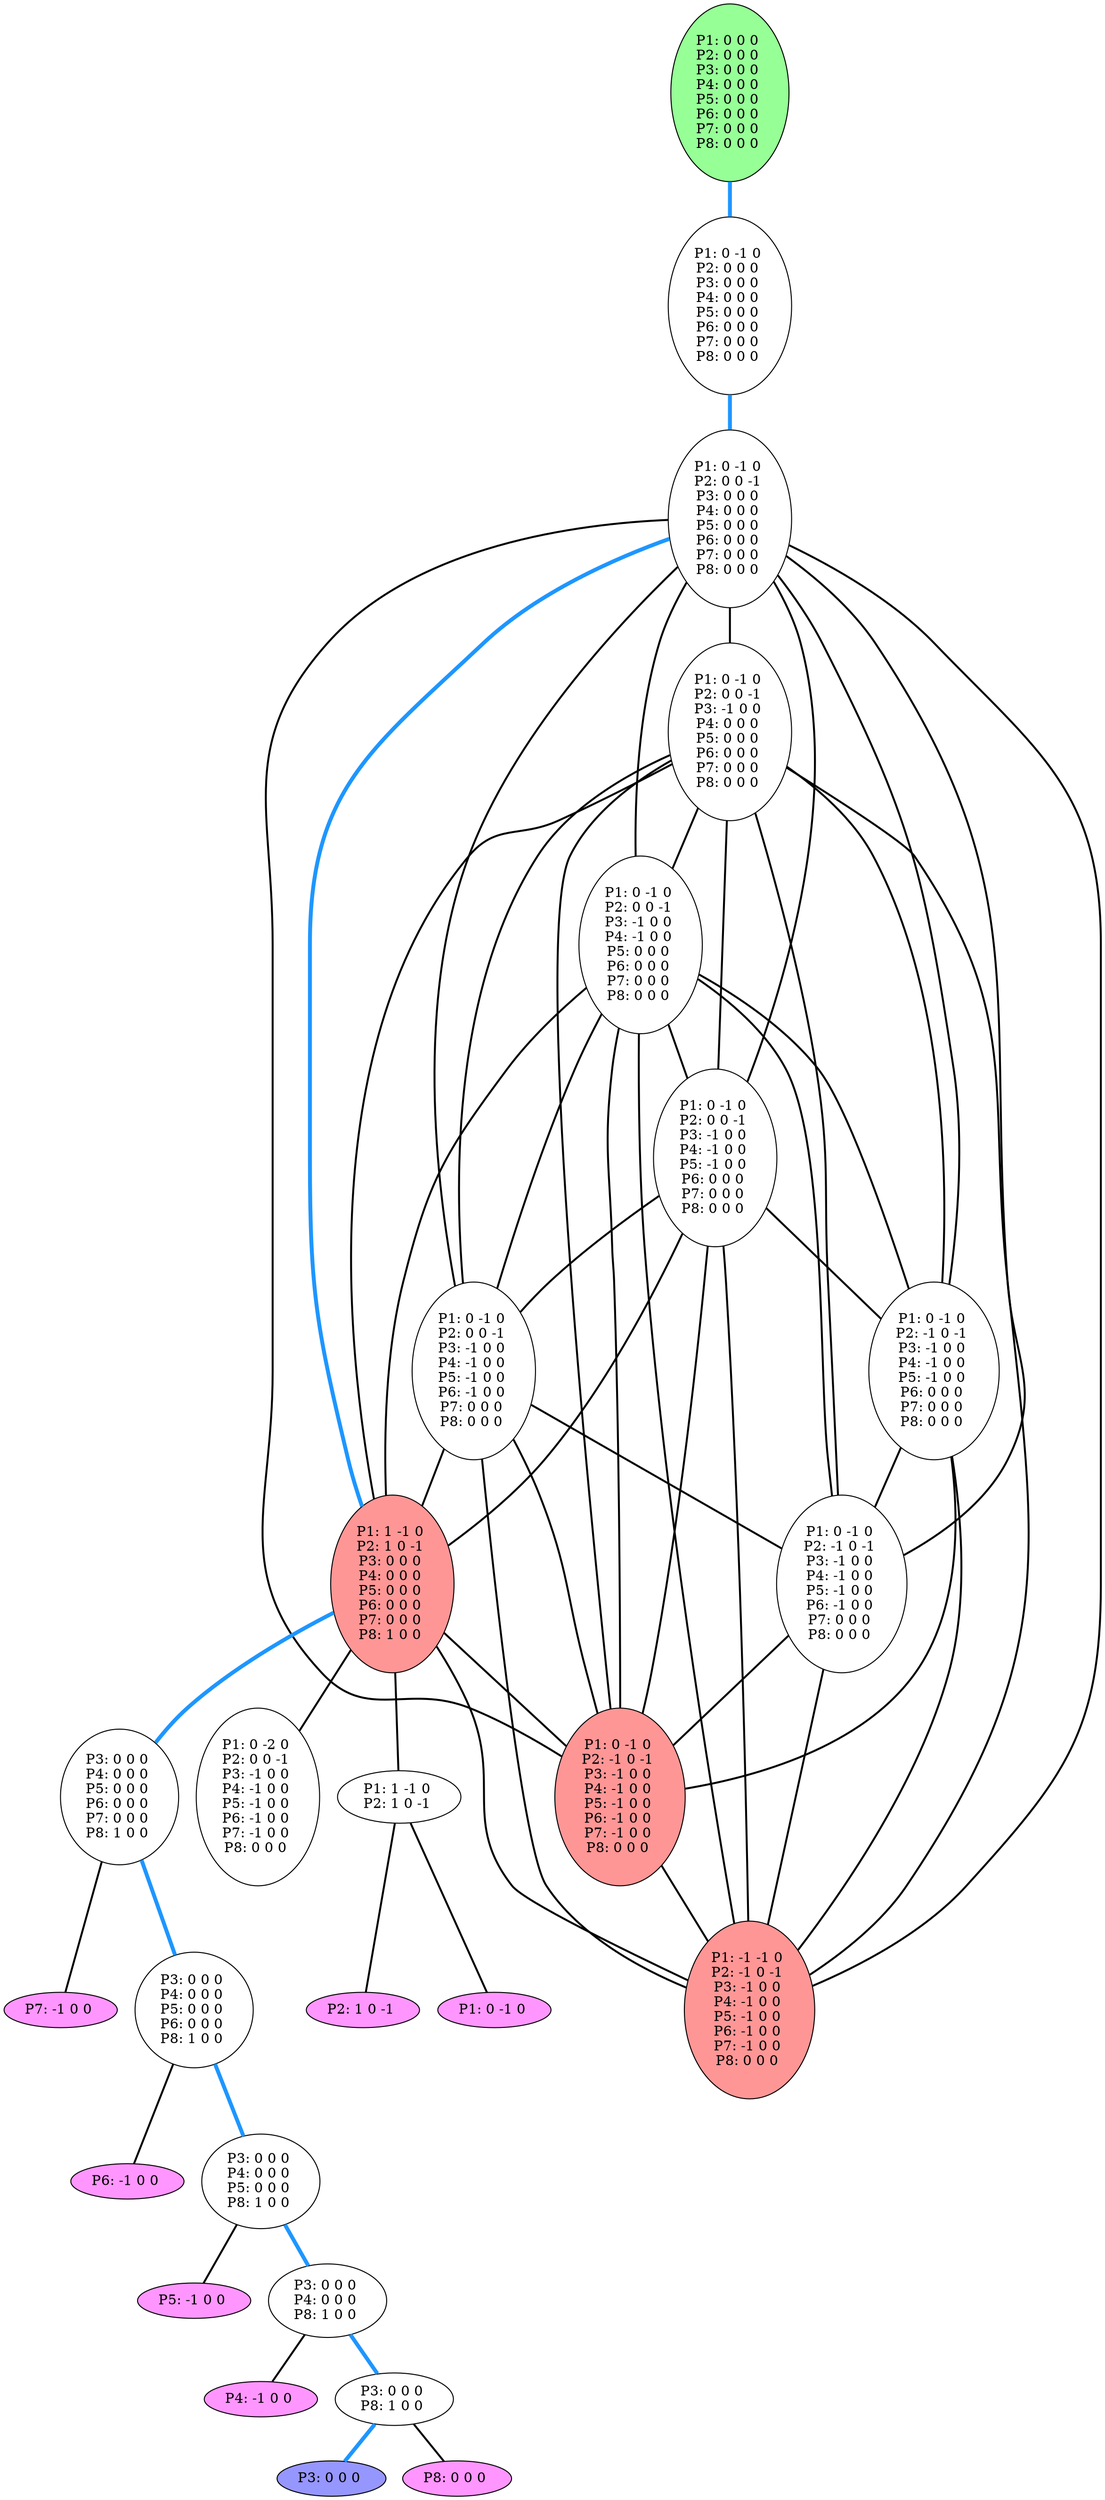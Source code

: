 graph G {
color = "black"
0 [label = "P1: 0 0 0 
P2: 0 0 0 
P3: 0 0 0 
P4: 0 0 0 
P5: 0 0 0 
P6: 0 0 0 
P7: 0 0 0 
P8: 0 0 0 
",  style="filled", fillcolor = "#96FF96"];
1 [label = "P1: 0 -1 0 
P2: 0 0 0 
P3: 0 0 0 
P4: 0 0 0 
P5: 0 0 0 
P6: 0 0 0 
P7: 0 0 0 
P8: 0 0 0 
"];
2 [label = "P1: 0 -1 0 
P2: 0 0 -1 
P3: 0 0 0 
P4: 0 0 0 
P5: 0 0 0 
P6: 0 0 0 
P7: 0 0 0 
P8: 0 0 0 
"];
3 [label = "P1: 0 -1 0 
P2: 0 0 -1 
P3: -1 0 0 
P4: 0 0 0 
P5: 0 0 0 
P6: 0 0 0 
P7: 0 0 0 
P8: 0 0 0 
"];
4 [label = "P1: 0 -1 0 
P2: 0 0 -1 
P3: -1 0 0 
P4: -1 0 0 
P5: 0 0 0 
P6: 0 0 0 
P7: 0 0 0 
P8: 0 0 0 
"];
5 [label = "P1: 0 -1 0 
P2: 0 0 -1 
P3: -1 0 0 
P4: -1 0 0 
P5: -1 0 0 
P6: 0 0 0 
P7: 0 0 0 
P8: 0 0 0 
"];
6 [label = "P1: 0 -1 0 
P2: -1 0 -1 
P3: -1 0 0 
P4: -1 0 0 
P5: -1 0 0 
P6: 0 0 0 
P7: 0 0 0 
P8: 0 0 0 
"];
7 [label = "P1: 0 -1 0 
P2: 0 0 -1 
P3: -1 0 0 
P4: -1 0 0 
P5: -1 0 0 
P6: -1 0 0 
P7: 0 0 0 
P8: 0 0 0 
"];
8 [label = "P1: 0 -1 0 
P2: -1 0 -1 
P3: -1 0 0 
P4: -1 0 0 
P5: -1 0 0 
P6: -1 0 0 
P7: 0 0 0 
P8: 0 0 0 
"];
9 [label = "P1: 1 -1 0 
P2: 1 0 -1 
P3: 0 0 0 
P4: 0 0 0 
P5: 0 0 0 
P6: 0 0 0 
P7: 0 0 0 
P8: 1 0 0 
",  style="filled", fillcolor = "#FF9696"];
10 [label = "P1: 0 -1 0 
P2: -1 0 -1 
P3: -1 0 0 
P4: -1 0 0 
P5: -1 0 0 
P6: -1 0 0 
P7: -1 0 0 
P8: 0 0 0 
",  style="filled", fillcolor = "#FF9696"];
11 [label = "P1: -1 -1 0 
P2: -1 0 -1 
P3: -1 0 0 
P4: -1 0 0 
P5: -1 0 0 
P6: -1 0 0 
P7: -1 0 0 
P8: 0 0 0 
",  style="filled", fillcolor = "#FF9696"];
12 [label = "P1: 0 -2 0 
P2: 0 0 -1 
P3: -1 0 0 
P4: -1 0 0 
P5: -1 0 0 
P6: -1 0 0 
P7: -1 0 0 
P8: 0 0 0 
"];
13 [label = "P3: 0 0 0 
P4: 0 0 0 
P5: 0 0 0 
P6: 0 0 0 
P7: 0 0 0 
P8: 1 0 0 
"];
14 [label = "P7: -1 0 0 
",  style="filled", fillcolor = "#FF96FF"];
15 [label = "P3: 0 0 0 
P4: 0 0 0 
P5: 0 0 0 
P6: 0 0 0 
P8: 1 0 0 
"];
16 [label = "P6: -1 0 0 
",  style="filled", fillcolor = "#FF96FF"];
17 [label = "P3: 0 0 0 
P4: 0 0 0 
P5: 0 0 0 
P8: 1 0 0 
"];
18 [label = "P5: -1 0 0 
",  style="filled", fillcolor = "#FF96FF"];
19 [label = "P3: 0 0 0 
P4: 0 0 0 
P8: 1 0 0 
"];
20 [label = "P4: -1 0 0 
",  style="filled", fillcolor = "#FF96FF"];
21 [label = "P3: 0 0 0 
P8: 1 0 0 
"];
22 [label = "P3: 0 0 0 
", style="filled", fillcolor = "#9696FF"];
23 [label = "P8: 0 0 0 
",  style="filled", fillcolor = "#FF96FF"];
24 [label = "P1: 1 -1 0 
P2: 1 0 -1 
"];
25 [label = "P2: 1 0 -1 
",  style="filled", fillcolor = "#FF96FF"];
26 [label = "P1: 0 -1 0 
",  style="filled", fillcolor = "#FF96FF"];
edge [style=bold];
0 -- 1 [color="#1E96FF", penwidth=4.0];

1 -- 2 [color="#1E96FF", penwidth=4.0];

2 -- 3 [color=black];
2 -- 4 [color=black];
2 -- 5 [color=black];
2 -- 6 [color=black];
2 -- 7 [color=black];
2 -- 8 [color=black];
2 -- 9 [color="#1E96FF", penwidth=4.0];
2 -- 10 [color=black];
2 -- 11 [color=black];

3 -- 4 [color=black];
3 -- 5 [color=black];
3 -- 6 [color=black];
3 -- 7 [color=black];
3 -- 8 [color=black];
3 -- 9 [color=black];
3 -- 10 [color=black];
3 -- 11 [color=black];

4 -- 5 [color=black];
4 -- 6 [color=black];
4 -- 7 [color=black];
4 -- 8 [color=black];
4 -- 9 [color=black];
4 -- 10 [color=black];
4 -- 11 [color=black];

5 -- 6 [color=black];
5 -- 7 [color=black];
5 -- 9 [color=black];
5 -- 10 [color=black];
5 -- 11 [color=black];

6 -- 8 [color=black];
6 -- 10 [color=black];
6 -- 11 [color=black];

7 -- 8 [color=black];
7 -- 9 [color=black];
7 -- 10 [color=black];
7 -- 11 [color=black];

8 -- 10 [color=black];
8 -- 11 [color=black];

9 -- 12 [color=black];
9 -- 10 [color=black];
9 -- 11 [color=black];
9 -- 13 [color="#1E96FF", penwidth=4.0];
9 -- 24 [color=black];

10 -- 11 [color=black];



13 -- 15 [color="#1E96FF", penwidth=4.0];
13 -- 14 [color=black];

15 -- 17 [color="#1E96FF", penwidth=4.0];
15 -- 16 [color=black];

17 -- 19 [color="#1E96FF", penwidth=4.0];
17 -- 18 [color=black];

19 -- 21 [color="#1E96FF", penwidth=4.0];
19 -- 20 [color=black];

21 -- 23 [color=black];
21 -- 22 [color="#1E96FF", penwidth=4.0];

24 -- 25 [color=black];
24 -- 26 [color=black];

}
